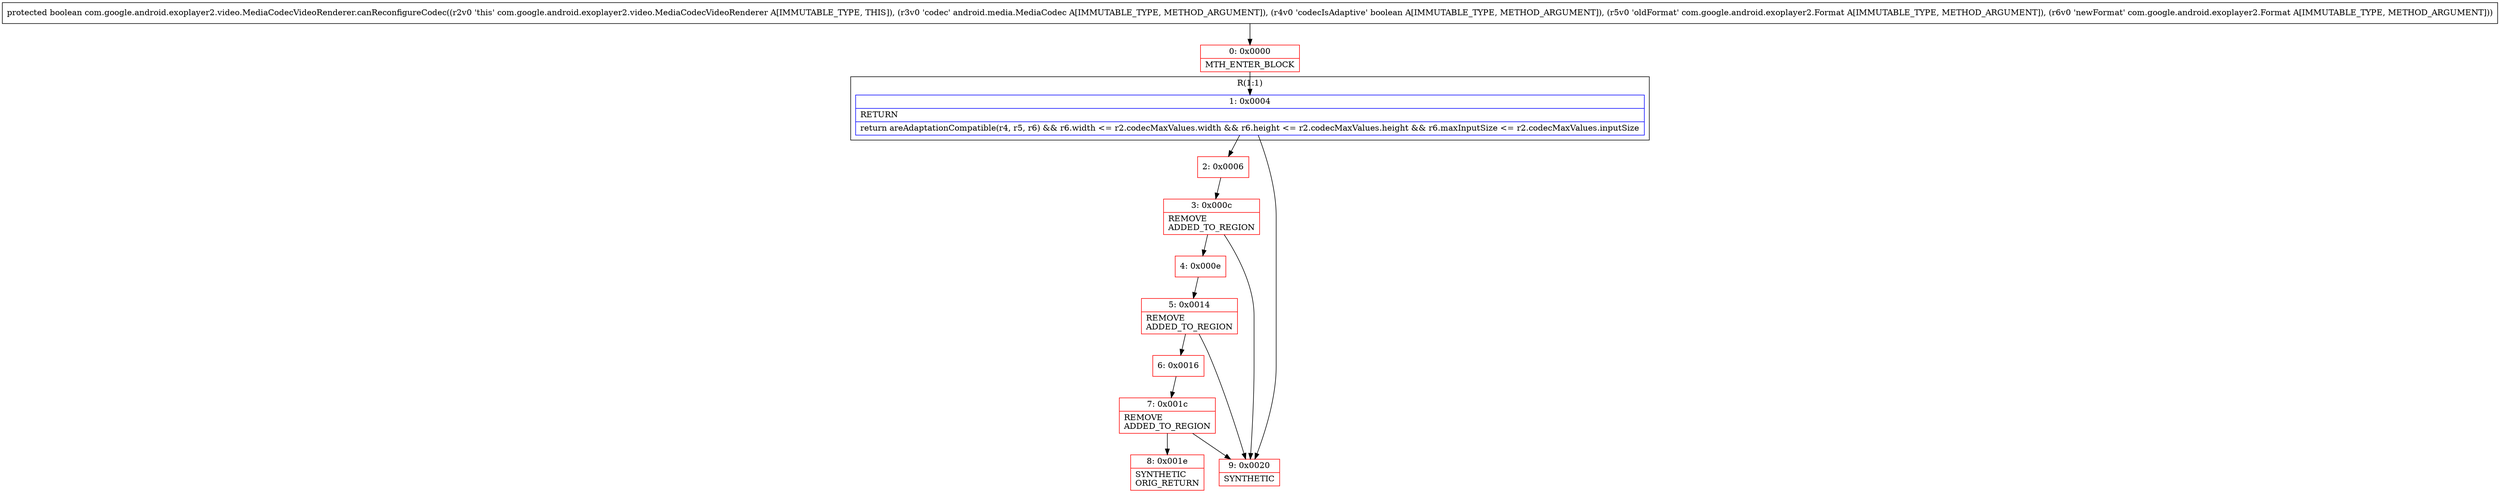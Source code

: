 digraph "CFG forcom.google.android.exoplayer2.video.MediaCodecVideoRenderer.canReconfigureCodec(Landroid\/media\/MediaCodec;ZLcom\/google\/android\/exoplayer2\/Format;Lcom\/google\/android\/exoplayer2\/Format;)Z" {
subgraph cluster_Region_1645845527 {
label = "R(1:1)";
node [shape=record,color=blue];
Node_1 [shape=record,label="{1\:\ 0x0004|RETURN\l|return areAdaptationCompatible(r4, r5, r6) && r6.width \<= r2.codecMaxValues.width && r6.height \<= r2.codecMaxValues.height && r6.maxInputSize \<= r2.codecMaxValues.inputSize\l}"];
}
Node_0 [shape=record,color=red,label="{0\:\ 0x0000|MTH_ENTER_BLOCK\l}"];
Node_2 [shape=record,color=red,label="{2\:\ 0x0006}"];
Node_3 [shape=record,color=red,label="{3\:\ 0x000c|REMOVE\lADDED_TO_REGION\l}"];
Node_4 [shape=record,color=red,label="{4\:\ 0x000e}"];
Node_5 [shape=record,color=red,label="{5\:\ 0x0014|REMOVE\lADDED_TO_REGION\l}"];
Node_6 [shape=record,color=red,label="{6\:\ 0x0016}"];
Node_7 [shape=record,color=red,label="{7\:\ 0x001c|REMOVE\lADDED_TO_REGION\l}"];
Node_8 [shape=record,color=red,label="{8\:\ 0x001e|SYNTHETIC\lORIG_RETURN\l}"];
Node_9 [shape=record,color=red,label="{9\:\ 0x0020|SYNTHETIC\l}"];
MethodNode[shape=record,label="{protected boolean com.google.android.exoplayer2.video.MediaCodecVideoRenderer.canReconfigureCodec((r2v0 'this' com.google.android.exoplayer2.video.MediaCodecVideoRenderer A[IMMUTABLE_TYPE, THIS]), (r3v0 'codec' android.media.MediaCodec A[IMMUTABLE_TYPE, METHOD_ARGUMENT]), (r4v0 'codecIsAdaptive' boolean A[IMMUTABLE_TYPE, METHOD_ARGUMENT]), (r5v0 'oldFormat' com.google.android.exoplayer2.Format A[IMMUTABLE_TYPE, METHOD_ARGUMENT]), (r6v0 'newFormat' com.google.android.exoplayer2.Format A[IMMUTABLE_TYPE, METHOD_ARGUMENT])) }"];
MethodNode -> Node_0;
Node_1 -> Node_2;
Node_1 -> Node_9;
Node_0 -> Node_1;
Node_2 -> Node_3;
Node_3 -> Node_4;
Node_3 -> Node_9;
Node_4 -> Node_5;
Node_5 -> Node_6;
Node_5 -> Node_9;
Node_6 -> Node_7;
Node_7 -> Node_8;
Node_7 -> Node_9;
}

